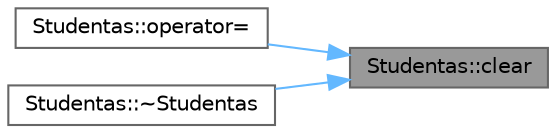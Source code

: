 digraph "Studentas::clear"
{
 // LATEX_PDF_SIZE
  bgcolor="transparent";
  edge [fontname=Helvetica,fontsize=10,labelfontname=Helvetica,labelfontsize=10];
  node [fontname=Helvetica,fontsize=10,shape=box,height=0.2,width=0.4];
  rankdir="RL";
  Node1 [id="Node000001",label="Studentas::clear",height=0.2,width=0.4,color="gray40", fillcolor="grey60", style="filled", fontcolor="black",tooltip=" "];
  Node1 -> Node2 [id="edge1_Node000001_Node000002",dir="back",color="steelblue1",style="solid",tooltip=" "];
  Node2 [id="Node000002",label="Studentas::operator=",height=0.2,width=0.4,color="grey40", fillcolor="white", style="filled",URL="$class_studentas.html#a220cdc8e73d872a7d267a6fd794cb94f",tooltip=" "];
  Node1 -> Node3 [id="edge2_Node000001_Node000003",dir="back",color="steelblue1",style="solid",tooltip=" "];
  Node3 [id="Node000003",label="Studentas::~Studentas",height=0.2,width=0.4,color="grey40", fillcolor="white", style="filled",URL="$class_studentas.html#a63e449e0f51a0b14340d02ee71b4be23",tooltip=" "];
}

